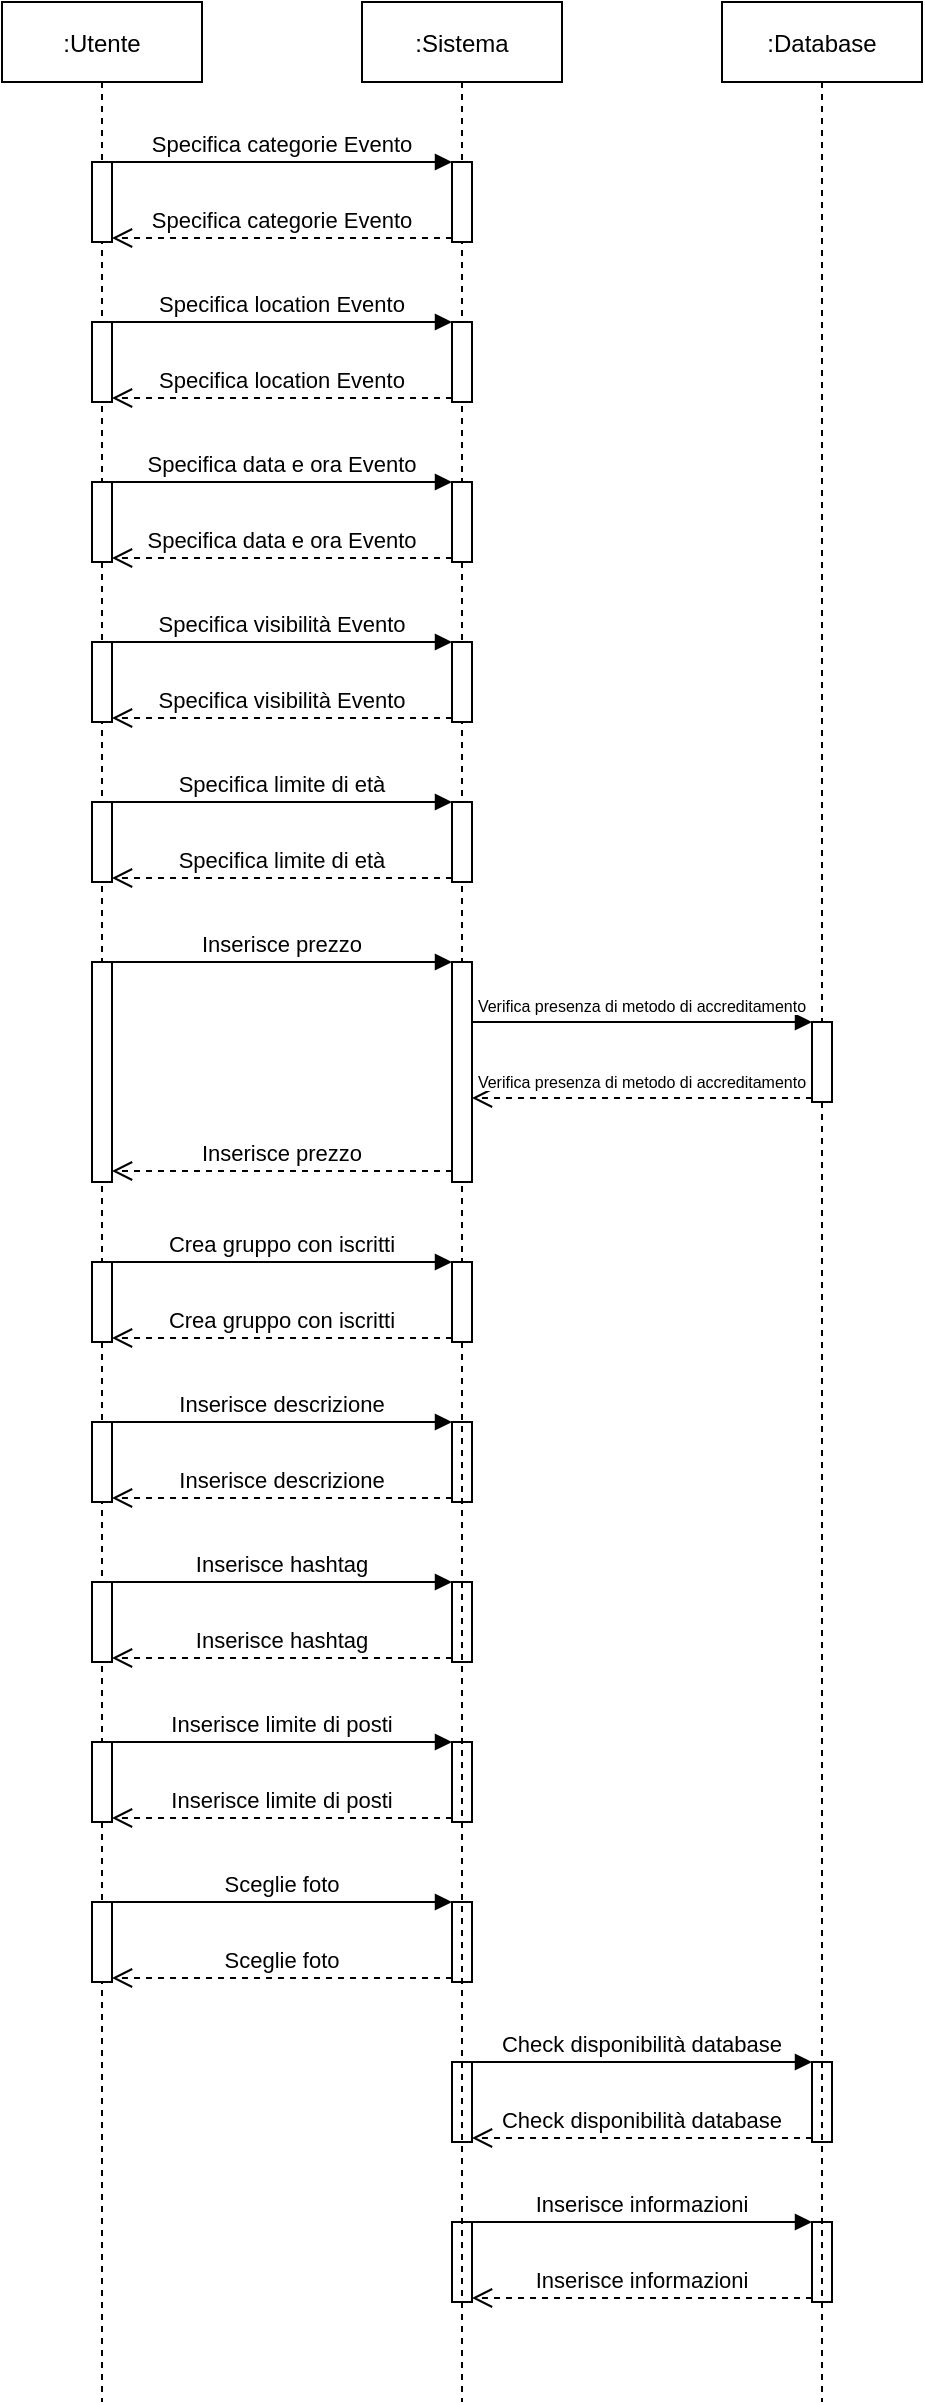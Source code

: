 <mxfile version="20.5.3" type="device"><diagram id="kgpKYQtTHZ0yAKxKKP6v" name="Page-1"><mxGraphModel dx="1678" dy="905" grid="1" gridSize="10" guides="1" tooltips="1" connect="1" arrows="1" fold="1" page="1" pageScale="1" pageWidth="850" pageHeight="1100" math="0" shadow="0"><root><mxCell id="0"/><mxCell id="1" parent="0"/><mxCell id="3nuBFxr9cyL0pnOWT2aG-1" value=":Utente" style="shape=umlLifeline;perimeter=lifelinePerimeter;container=1;collapsible=0;recursiveResize=0;rounded=0;shadow=0;strokeWidth=1;" parent="1" vertex="1"><mxGeometry x="120" y="80" width="100" height="1200" as="geometry"/></mxCell><mxCell id="3nuBFxr9cyL0pnOWT2aG-2" value="" style="points=[];perimeter=orthogonalPerimeter;rounded=0;shadow=0;strokeWidth=1;" parent="3nuBFxr9cyL0pnOWT2aG-1" vertex="1"><mxGeometry x="45" y="80" width="10" height="40" as="geometry"/></mxCell><mxCell id="aZYG3ZpnckbO9B4IZHJS-42" value="" style="points=[];perimeter=orthogonalPerimeter;rounded=0;shadow=0;strokeWidth=1;" vertex="1" parent="3nuBFxr9cyL0pnOWT2aG-1"><mxGeometry x="45" y="710" width="10" height="40" as="geometry"/></mxCell><mxCell id="aZYG3ZpnckbO9B4IZHJS-43" value="" style="points=[];perimeter=orthogonalPerimeter;rounded=0;shadow=0;strokeWidth=1;" vertex="1" parent="3nuBFxr9cyL0pnOWT2aG-1"><mxGeometry x="225" y="710" width="10" height="40" as="geometry"/></mxCell><mxCell id="aZYG3ZpnckbO9B4IZHJS-44" value="Inserisce descrizione" style="verticalAlign=bottom;endArrow=open;dashed=1;endSize=8;exitX=0;exitY=0.95;shadow=0;strokeWidth=1;" edge="1" source="aZYG3ZpnckbO9B4IZHJS-43" target="aZYG3ZpnckbO9B4IZHJS-42" parent="3nuBFxr9cyL0pnOWT2aG-1"><mxGeometry relative="1" as="geometry"><mxPoint x="155" y="796" as="targetPoint"/></mxGeometry></mxCell><mxCell id="aZYG3ZpnckbO9B4IZHJS-45" value="Inserisce descrizione" style="verticalAlign=bottom;endArrow=block;entryX=0;entryY=0;shadow=0;strokeWidth=1;" edge="1" source="aZYG3ZpnckbO9B4IZHJS-42" target="aZYG3ZpnckbO9B4IZHJS-43" parent="3nuBFxr9cyL0pnOWT2aG-1"><mxGeometry relative="1" as="geometry"><mxPoint x="155" y="720" as="sourcePoint"/></mxGeometry></mxCell><mxCell id="aZYG3ZpnckbO9B4IZHJS-46" value="" style="points=[];perimeter=orthogonalPerimeter;rounded=0;shadow=0;strokeWidth=1;" vertex="1" parent="3nuBFxr9cyL0pnOWT2aG-1"><mxGeometry x="45" y="790" width="10" height="40" as="geometry"/></mxCell><mxCell id="aZYG3ZpnckbO9B4IZHJS-47" value="" style="points=[];perimeter=orthogonalPerimeter;rounded=0;shadow=0;strokeWidth=1;" vertex="1" parent="3nuBFxr9cyL0pnOWT2aG-1"><mxGeometry x="225" y="790" width="10" height="40" as="geometry"/></mxCell><mxCell id="aZYG3ZpnckbO9B4IZHJS-48" value="Inserisce hashtag" style="verticalAlign=bottom;endArrow=open;dashed=1;endSize=8;exitX=0;exitY=0.95;shadow=0;strokeWidth=1;" edge="1" source="aZYG3ZpnckbO9B4IZHJS-47" target="aZYG3ZpnckbO9B4IZHJS-46" parent="3nuBFxr9cyL0pnOWT2aG-1"><mxGeometry relative="1" as="geometry"><mxPoint x="155" y="876" as="targetPoint"/></mxGeometry></mxCell><mxCell id="aZYG3ZpnckbO9B4IZHJS-49" value="Inserisce hashtag" style="verticalAlign=bottom;endArrow=block;entryX=0;entryY=0;shadow=0;strokeWidth=1;" edge="1" source="aZYG3ZpnckbO9B4IZHJS-46" target="aZYG3ZpnckbO9B4IZHJS-47" parent="3nuBFxr9cyL0pnOWT2aG-1"><mxGeometry relative="1" as="geometry"><mxPoint x="155" y="800" as="sourcePoint"/></mxGeometry></mxCell><mxCell id="aZYG3ZpnckbO9B4IZHJS-51" value="" style="points=[];perimeter=orthogonalPerimeter;rounded=0;shadow=0;strokeWidth=1;" vertex="1" parent="3nuBFxr9cyL0pnOWT2aG-1"><mxGeometry x="45" y="870" width="10" height="40" as="geometry"/></mxCell><mxCell id="aZYG3ZpnckbO9B4IZHJS-52" value="" style="points=[];perimeter=orthogonalPerimeter;rounded=0;shadow=0;strokeWidth=1;" vertex="1" parent="3nuBFxr9cyL0pnOWT2aG-1"><mxGeometry x="225" y="870" width="10" height="40" as="geometry"/></mxCell><mxCell id="aZYG3ZpnckbO9B4IZHJS-53" value="Inserisce limite di posti" style="verticalAlign=bottom;endArrow=open;dashed=1;endSize=8;exitX=0;exitY=0.95;shadow=0;strokeWidth=1;" edge="1" source="aZYG3ZpnckbO9B4IZHJS-52" target="aZYG3ZpnckbO9B4IZHJS-51" parent="3nuBFxr9cyL0pnOWT2aG-1"><mxGeometry relative="1" as="geometry"><mxPoint x="155" y="956" as="targetPoint"/></mxGeometry></mxCell><mxCell id="aZYG3ZpnckbO9B4IZHJS-54" value="Inserisce limite di posti" style="verticalAlign=bottom;endArrow=block;entryX=0;entryY=0;shadow=0;strokeWidth=1;" edge="1" source="aZYG3ZpnckbO9B4IZHJS-51" target="aZYG3ZpnckbO9B4IZHJS-52" parent="3nuBFxr9cyL0pnOWT2aG-1"><mxGeometry relative="1" as="geometry"><mxPoint x="155" y="880" as="sourcePoint"/></mxGeometry></mxCell><mxCell id="aZYG3ZpnckbO9B4IZHJS-55" value="" style="points=[];perimeter=orthogonalPerimeter;rounded=0;shadow=0;strokeWidth=1;" vertex="1" parent="3nuBFxr9cyL0pnOWT2aG-1"><mxGeometry x="45" y="950" width="10" height="40" as="geometry"/></mxCell><mxCell id="aZYG3ZpnckbO9B4IZHJS-56" value="" style="points=[];perimeter=orthogonalPerimeter;rounded=0;shadow=0;strokeWidth=1;" vertex="1" parent="3nuBFxr9cyL0pnOWT2aG-1"><mxGeometry x="225" y="950" width="10" height="40" as="geometry"/></mxCell><mxCell id="aZYG3ZpnckbO9B4IZHJS-57" value="Sceglie foto" style="verticalAlign=bottom;endArrow=open;dashed=1;endSize=8;exitX=0;exitY=0.95;shadow=0;strokeWidth=1;" edge="1" source="aZYG3ZpnckbO9B4IZHJS-56" target="aZYG3ZpnckbO9B4IZHJS-55" parent="3nuBFxr9cyL0pnOWT2aG-1"><mxGeometry relative="1" as="geometry"><mxPoint x="155" y="1036" as="targetPoint"/></mxGeometry></mxCell><mxCell id="aZYG3ZpnckbO9B4IZHJS-58" value="Sceglie foto" style="verticalAlign=bottom;endArrow=block;entryX=0;entryY=0;shadow=0;strokeWidth=1;" edge="1" source="aZYG3ZpnckbO9B4IZHJS-55" target="aZYG3ZpnckbO9B4IZHJS-56" parent="3nuBFxr9cyL0pnOWT2aG-1"><mxGeometry relative="1" as="geometry"><mxPoint x="155" y="960" as="sourcePoint"/></mxGeometry></mxCell><mxCell id="aZYG3ZpnckbO9B4IZHJS-59" value="" style="points=[];perimeter=orthogonalPerimeter;rounded=0;shadow=0;strokeWidth=1;" vertex="1" parent="3nuBFxr9cyL0pnOWT2aG-1"><mxGeometry x="225" y="1030" width="10" height="40" as="geometry"/></mxCell><mxCell id="aZYG3ZpnckbO9B4IZHJS-60" value="" style="points=[];perimeter=orthogonalPerimeter;rounded=0;shadow=0;strokeWidth=1;" vertex="1" parent="3nuBFxr9cyL0pnOWT2aG-1"><mxGeometry x="405" y="1030" width="10" height="40" as="geometry"/></mxCell><mxCell id="aZYG3ZpnckbO9B4IZHJS-61" value="Check disponibilità database" style="verticalAlign=bottom;endArrow=open;dashed=1;endSize=8;exitX=0;exitY=0.95;shadow=0;strokeWidth=1;" edge="1" source="aZYG3ZpnckbO9B4IZHJS-60" target="aZYG3ZpnckbO9B4IZHJS-59" parent="3nuBFxr9cyL0pnOWT2aG-1"><mxGeometry relative="1" as="geometry"><mxPoint x="335" y="1116" as="targetPoint"/></mxGeometry></mxCell><mxCell id="aZYG3ZpnckbO9B4IZHJS-62" value="Check disponibilità database" style="verticalAlign=bottom;endArrow=block;entryX=0;entryY=0;shadow=0;strokeWidth=1;" edge="1" source="aZYG3ZpnckbO9B4IZHJS-59" target="aZYG3ZpnckbO9B4IZHJS-60" parent="3nuBFxr9cyL0pnOWT2aG-1"><mxGeometry relative="1" as="geometry"><mxPoint x="335" y="1040" as="sourcePoint"/></mxGeometry></mxCell><mxCell id="aZYG3ZpnckbO9B4IZHJS-63" value="" style="points=[];perimeter=orthogonalPerimeter;rounded=0;shadow=0;strokeWidth=1;" vertex="1" parent="3nuBFxr9cyL0pnOWT2aG-1"><mxGeometry x="225" y="1110" width="10" height="40" as="geometry"/></mxCell><mxCell id="aZYG3ZpnckbO9B4IZHJS-64" value="" style="points=[];perimeter=orthogonalPerimeter;rounded=0;shadow=0;strokeWidth=1;" vertex="1" parent="3nuBFxr9cyL0pnOWT2aG-1"><mxGeometry x="405" y="1110" width="10" height="40" as="geometry"/></mxCell><mxCell id="aZYG3ZpnckbO9B4IZHJS-65" value="Inserisce informazioni" style="verticalAlign=bottom;endArrow=open;dashed=1;endSize=8;exitX=0;exitY=0.95;shadow=0;strokeWidth=1;" edge="1" source="aZYG3ZpnckbO9B4IZHJS-64" target="aZYG3ZpnckbO9B4IZHJS-63" parent="3nuBFxr9cyL0pnOWT2aG-1"><mxGeometry relative="1" as="geometry"><mxPoint x="335" y="1196" as="targetPoint"/></mxGeometry></mxCell><mxCell id="aZYG3ZpnckbO9B4IZHJS-66" value="Inserisce informazioni" style="verticalAlign=bottom;endArrow=block;entryX=0;entryY=0;shadow=0;strokeWidth=1;" edge="1" source="aZYG3ZpnckbO9B4IZHJS-63" target="aZYG3ZpnckbO9B4IZHJS-64" parent="3nuBFxr9cyL0pnOWT2aG-1"><mxGeometry relative="1" as="geometry"><mxPoint x="335" y="1120" as="sourcePoint"/></mxGeometry></mxCell><mxCell id="3nuBFxr9cyL0pnOWT2aG-5" value=":Sistema" style="shape=umlLifeline;perimeter=lifelinePerimeter;container=1;collapsible=0;recursiveResize=0;rounded=0;shadow=0;strokeWidth=1;" parent="1" vertex="1"><mxGeometry x="300" y="80" width="100" height="1200" as="geometry"/></mxCell><mxCell id="3nuBFxr9cyL0pnOWT2aG-6" value="" style="points=[];perimeter=orthogonalPerimeter;rounded=0;shadow=0;strokeWidth=1;" parent="3nuBFxr9cyL0pnOWT2aG-5" vertex="1"><mxGeometry x="45" y="80" width="10" height="40" as="geometry"/></mxCell><mxCell id="3nuBFxr9cyL0pnOWT2aG-7" value="Specifica categorie Evento" style="verticalAlign=bottom;endArrow=open;dashed=1;endSize=8;exitX=0;exitY=0.95;shadow=0;strokeWidth=1;" parent="1" source="3nuBFxr9cyL0pnOWT2aG-6" target="3nuBFxr9cyL0pnOWT2aG-2" edge="1"><mxGeometry relative="1" as="geometry"><mxPoint x="275" y="246" as="targetPoint"/></mxGeometry></mxCell><mxCell id="3nuBFxr9cyL0pnOWT2aG-8" value="Specifica categorie Evento" style="verticalAlign=bottom;endArrow=block;entryX=0;entryY=0;shadow=0;strokeWidth=1;" parent="1" source="3nuBFxr9cyL0pnOWT2aG-2" target="3nuBFxr9cyL0pnOWT2aG-6" edge="1"><mxGeometry relative="1" as="geometry"><mxPoint x="275" y="170" as="sourcePoint"/></mxGeometry></mxCell><mxCell id="aZYG3ZpnckbO9B4IZHJS-5" value="" style="points=[];perimeter=orthogonalPerimeter;rounded=0;shadow=0;strokeWidth=1;" vertex="1" parent="1"><mxGeometry x="165" y="240" width="10" height="40" as="geometry"/></mxCell><mxCell id="aZYG3ZpnckbO9B4IZHJS-6" value="" style="points=[];perimeter=orthogonalPerimeter;rounded=0;shadow=0;strokeWidth=1;" vertex="1" parent="1"><mxGeometry x="345" y="240" width="10" height="40" as="geometry"/></mxCell><mxCell id="aZYG3ZpnckbO9B4IZHJS-7" value="Specifica location Evento" style="verticalAlign=bottom;endArrow=open;dashed=1;endSize=8;exitX=0;exitY=0.95;shadow=0;strokeWidth=1;" edge="1" source="aZYG3ZpnckbO9B4IZHJS-6" target="aZYG3ZpnckbO9B4IZHJS-5" parent="1"><mxGeometry relative="1" as="geometry"><mxPoint x="275" y="326" as="targetPoint"/></mxGeometry></mxCell><mxCell id="aZYG3ZpnckbO9B4IZHJS-8" value="Specifica location Evento" style="verticalAlign=bottom;endArrow=block;entryX=0;entryY=0;shadow=0;strokeWidth=1;" edge="1" source="aZYG3ZpnckbO9B4IZHJS-5" target="aZYG3ZpnckbO9B4IZHJS-6" parent="1"><mxGeometry relative="1" as="geometry"><mxPoint x="275" y="250" as="sourcePoint"/></mxGeometry></mxCell><mxCell id="aZYG3ZpnckbO9B4IZHJS-9" value="" style="points=[];perimeter=orthogonalPerimeter;rounded=0;shadow=0;strokeWidth=1;" vertex="1" parent="1"><mxGeometry x="165" y="320" width="10" height="40" as="geometry"/></mxCell><mxCell id="aZYG3ZpnckbO9B4IZHJS-10" value="" style="points=[];perimeter=orthogonalPerimeter;rounded=0;shadow=0;strokeWidth=1;" vertex="1" parent="1"><mxGeometry x="345" y="320" width="10" height="40" as="geometry"/></mxCell><mxCell id="aZYG3ZpnckbO9B4IZHJS-11" value="Specifica data e ora Evento" style="verticalAlign=bottom;endArrow=open;dashed=1;endSize=8;exitX=0;exitY=0.95;shadow=0;strokeWidth=1;" edge="1" source="aZYG3ZpnckbO9B4IZHJS-10" target="aZYG3ZpnckbO9B4IZHJS-9" parent="1"><mxGeometry relative="1" as="geometry"><mxPoint x="275" y="406" as="targetPoint"/></mxGeometry></mxCell><mxCell id="aZYG3ZpnckbO9B4IZHJS-12" value="Specifica data e ora Evento" style="verticalAlign=bottom;endArrow=block;entryX=0;entryY=0;shadow=0;strokeWidth=1;" edge="1" source="aZYG3ZpnckbO9B4IZHJS-9" target="aZYG3ZpnckbO9B4IZHJS-10" parent="1"><mxGeometry relative="1" as="geometry"><mxPoint x="275" y="330" as="sourcePoint"/></mxGeometry></mxCell><mxCell id="aZYG3ZpnckbO9B4IZHJS-13" value="" style="points=[];perimeter=orthogonalPerimeter;rounded=0;shadow=0;strokeWidth=1;" vertex="1" parent="1"><mxGeometry x="165" y="400" width="10" height="40" as="geometry"/></mxCell><mxCell id="aZYG3ZpnckbO9B4IZHJS-14" value="" style="points=[];perimeter=orthogonalPerimeter;rounded=0;shadow=0;strokeWidth=1;" vertex="1" parent="1"><mxGeometry x="345" y="400" width="10" height="40" as="geometry"/></mxCell><mxCell id="aZYG3ZpnckbO9B4IZHJS-15" value="Specifica visibilità Evento" style="verticalAlign=bottom;endArrow=open;dashed=1;endSize=8;exitX=0;exitY=0.95;shadow=0;strokeWidth=1;" edge="1" source="aZYG3ZpnckbO9B4IZHJS-14" target="aZYG3ZpnckbO9B4IZHJS-13" parent="1"><mxGeometry relative="1" as="geometry"><mxPoint x="275" y="486" as="targetPoint"/></mxGeometry></mxCell><mxCell id="aZYG3ZpnckbO9B4IZHJS-16" value="Specifica visibilità Evento" style="verticalAlign=bottom;endArrow=block;entryX=0;entryY=0;shadow=0;strokeWidth=1;" edge="1" source="aZYG3ZpnckbO9B4IZHJS-13" target="aZYG3ZpnckbO9B4IZHJS-14" parent="1"><mxGeometry relative="1" as="geometry"><mxPoint x="275" y="410" as="sourcePoint"/></mxGeometry></mxCell><mxCell id="aZYG3ZpnckbO9B4IZHJS-17" value="" style="points=[];perimeter=orthogonalPerimeter;rounded=0;shadow=0;strokeWidth=1;" vertex="1" parent="1"><mxGeometry x="165" y="480" width="10" height="40" as="geometry"/></mxCell><mxCell id="aZYG3ZpnckbO9B4IZHJS-18" value="" style="points=[];perimeter=orthogonalPerimeter;rounded=0;shadow=0;strokeWidth=1;" vertex="1" parent="1"><mxGeometry x="345" y="480" width="10" height="40" as="geometry"/></mxCell><mxCell id="aZYG3ZpnckbO9B4IZHJS-19" value="Specifica limite di età" style="verticalAlign=bottom;endArrow=open;dashed=1;endSize=8;exitX=0;exitY=0.95;shadow=0;strokeWidth=1;" edge="1" source="aZYG3ZpnckbO9B4IZHJS-18" target="aZYG3ZpnckbO9B4IZHJS-17" parent="1"><mxGeometry relative="1" as="geometry"><mxPoint x="275" y="566" as="targetPoint"/></mxGeometry></mxCell><mxCell id="aZYG3ZpnckbO9B4IZHJS-20" value="Specifica limite di età" style="verticalAlign=bottom;endArrow=block;entryX=0;entryY=0;shadow=0;strokeWidth=1;" edge="1" source="aZYG3ZpnckbO9B4IZHJS-17" target="aZYG3ZpnckbO9B4IZHJS-18" parent="1"><mxGeometry relative="1" as="geometry"><mxPoint x="275" y="490" as="sourcePoint"/></mxGeometry></mxCell><mxCell id="aZYG3ZpnckbO9B4IZHJS-21" value=":Database" style="shape=umlLifeline;perimeter=lifelinePerimeter;container=1;collapsible=0;recursiveResize=0;rounded=0;shadow=0;strokeWidth=1;" vertex="1" parent="1"><mxGeometry x="480" y="80" width="100" height="1200" as="geometry"/></mxCell><mxCell id="aZYG3ZpnckbO9B4IZHJS-23" value="" style="points=[];perimeter=orthogonalPerimeter;rounded=0;shadow=0;strokeWidth=1;" vertex="1" parent="1"><mxGeometry x="165" y="560" width="10" height="110" as="geometry"/></mxCell><mxCell id="aZYG3ZpnckbO9B4IZHJS-24" value="" style="points=[];perimeter=orthogonalPerimeter;rounded=0;shadow=0;strokeWidth=1;" vertex="1" parent="1"><mxGeometry x="345" y="560" width="10" height="110" as="geometry"/></mxCell><mxCell id="aZYG3ZpnckbO9B4IZHJS-25" value="Inserisce prezzo" style="verticalAlign=bottom;endArrow=open;dashed=1;endSize=8;exitX=0;exitY=0.95;shadow=0;strokeWidth=1;" edge="1" source="aZYG3ZpnckbO9B4IZHJS-24" target="aZYG3ZpnckbO9B4IZHJS-23" parent="1"><mxGeometry relative="1" as="geometry"><mxPoint x="275" y="646" as="targetPoint"/></mxGeometry></mxCell><mxCell id="aZYG3ZpnckbO9B4IZHJS-26" value="Inserisce prezzo" style="verticalAlign=bottom;endArrow=block;entryX=0;entryY=0;shadow=0;strokeWidth=1;" edge="1" source="aZYG3ZpnckbO9B4IZHJS-23" target="aZYG3ZpnckbO9B4IZHJS-24" parent="1"><mxGeometry relative="1" as="geometry"><mxPoint x="275" y="570" as="sourcePoint"/></mxGeometry></mxCell><mxCell id="aZYG3ZpnckbO9B4IZHJS-28" value="" style="points=[];perimeter=orthogonalPerimeter;rounded=0;shadow=0;strokeWidth=1;" vertex="1" parent="1"><mxGeometry x="525" y="590" width="10" height="40" as="geometry"/></mxCell><mxCell id="aZYG3ZpnckbO9B4IZHJS-29" value="Verifica presenza di metodo di accreditamento" style="verticalAlign=bottom;endArrow=open;dashed=1;endSize=8;exitX=0;exitY=0.95;shadow=0;strokeWidth=1;fontSize=8;" edge="1" source="aZYG3ZpnckbO9B4IZHJS-28" target="aZYG3ZpnckbO9B4IZHJS-24" parent="1"><mxGeometry relative="1" as="geometry"><mxPoint x="355" y="628" as="targetPoint"/></mxGeometry></mxCell><mxCell id="aZYG3ZpnckbO9B4IZHJS-30" value="Verifica presenza di metodo di accreditamento" style="verticalAlign=bottom;endArrow=block;entryX=0;entryY=0;shadow=0;strokeWidth=1;fontSize=8;" edge="1" source="aZYG3ZpnckbO9B4IZHJS-24" target="aZYG3ZpnckbO9B4IZHJS-28" parent="1"><mxGeometry relative="1" as="geometry"><mxPoint x="350" y="590" as="sourcePoint"/></mxGeometry></mxCell><mxCell id="aZYG3ZpnckbO9B4IZHJS-31" value="" style="points=[];perimeter=orthogonalPerimeter;rounded=0;shadow=0;strokeWidth=1;" vertex="1" parent="1"><mxGeometry x="165" y="710" width="10" height="40" as="geometry"/></mxCell><mxCell id="aZYG3ZpnckbO9B4IZHJS-32" value="" style="points=[];perimeter=orthogonalPerimeter;rounded=0;shadow=0;strokeWidth=1;" vertex="1" parent="1"><mxGeometry x="345" y="710" width="10" height="40" as="geometry"/></mxCell><mxCell id="aZYG3ZpnckbO9B4IZHJS-33" value="Crea gruppo con iscritti" style="verticalAlign=bottom;endArrow=open;dashed=1;endSize=8;exitX=0;exitY=0.95;shadow=0;strokeWidth=1;" edge="1" source="aZYG3ZpnckbO9B4IZHJS-32" target="aZYG3ZpnckbO9B4IZHJS-31" parent="1"><mxGeometry relative="1" as="geometry"><mxPoint x="275" y="796" as="targetPoint"/></mxGeometry></mxCell><mxCell id="aZYG3ZpnckbO9B4IZHJS-34" value="Crea gruppo con iscritti" style="verticalAlign=bottom;endArrow=block;entryX=0;entryY=0;shadow=0;strokeWidth=1;" edge="1" source="aZYG3ZpnckbO9B4IZHJS-31" target="aZYG3ZpnckbO9B4IZHJS-32" parent="1"><mxGeometry relative="1" as="geometry"><mxPoint x="275" y="720" as="sourcePoint"/></mxGeometry></mxCell></root></mxGraphModel></diagram></mxfile>
